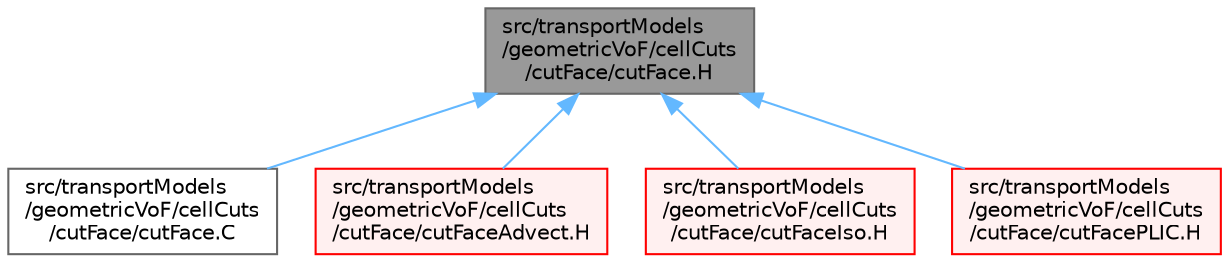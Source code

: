 digraph "src/transportModels/geometricVoF/cellCuts/cutFace/cutFace.H"
{
 // LATEX_PDF_SIZE
  bgcolor="transparent";
  edge [fontname=Helvetica,fontsize=10,labelfontname=Helvetica,labelfontsize=10];
  node [fontname=Helvetica,fontsize=10,shape=box,height=0.2,width=0.4];
  Node1 [id="Node000001",label="src/transportModels\l/geometricVoF/cellCuts\l/cutFace/cutFace.H",height=0.2,width=0.4,color="gray40", fillcolor="grey60", style="filled", fontcolor="black",tooltip=" "];
  Node1 -> Node2 [id="edge1_Node000001_Node000002",dir="back",color="steelblue1",style="solid",tooltip=" "];
  Node2 [id="Node000002",label="src/transportModels\l/geometricVoF/cellCuts\l/cutFace/cutFace.C",height=0.2,width=0.4,color="grey40", fillcolor="white", style="filled",URL="$cutFace_8C.html",tooltip=" "];
  Node1 -> Node3 [id="edge2_Node000001_Node000003",dir="back",color="steelblue1",style="solid",tooltip=" "];
  Node3 [id="Node000003",label="src/transportModels\l/geometricVoF/cellCuts\l/cutFace/cutFaceAdvect.H",height=0.2,width=0.4,color="red", fillcolor="#FFF0F0", style="filled",URL="$cutFaceAdvect_8H.html",tooltip=" "];
  Node1 -> Node8 [id="edge3_Node000001_Node000008",dir="back",color="steelblue1",style="solid",tooltip=" "];
  Node8 [id="Node000008",label="src/transportModels\l/geometricVoF/cellCuts\l/cutFace/cutFaceIso.H",height=0.2,width=0.4,color="red", fillcolor="#FFF0F0", style="filled",URL="$cutFaceIso_8H.html",tooltip=" "];
  Node1 -> Node20 [id="edge4_Node000001_Node000020",dir="back",color="steelblue1",style="solid",tooltip=" "];
  Node20 [id="Node000020",label="src/transportModels\l/geometricVoF/cellCuts\l/cutFace/cutFacePLIC.H",height=0.2,width=0.4,color="red", fillcolor="#FFF0F0", style="filled",URL="$cutFacePLIC_8H.html",tooltip=" "];
}
